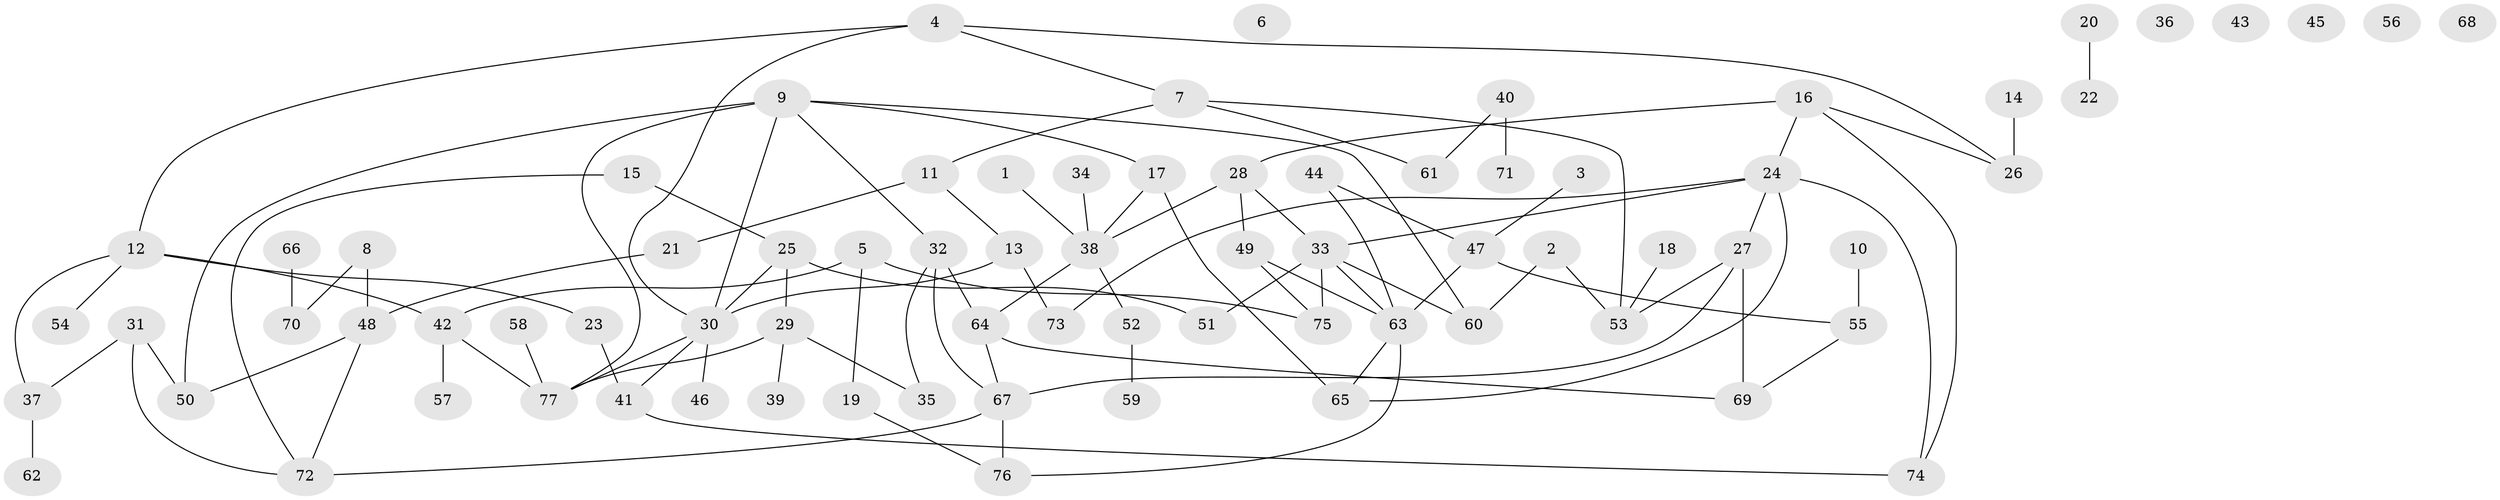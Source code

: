 // coarse degree distribution, {1: 0.3125, 4: 0.125, 10: 0.0625, 5: 0.0625, 0: 0.21875, 3: 0.09375, 7: 0.03125, 2: 0.0625, 6: 0.03125}
// Generated by graph-tools (version 1.1) at 2025/16/03/04/25 18:16:25]
// undirected, 77 vertices, 102 edges
graph export_dot {
graph [start="1"]
  node [color=gray90,style=filled];
  1;
  2;
  3;
  4;
  5;
  6;
  7;
  8;
  9;
  10;
  11;
  12;
  13;
  14;
  15;
  16;
  17;
  18;
  19;
  20;
  21;
  22;
  23;
  24;
  25;
  26;
  27;
  28;
  29;
  30;
  31;
  32;
  33;
  34;
  35;
  36;
  37;
  38;
  39;
  40;
  41;
  42;
  43;
  44;
  45;
  46;
  47;
  48;
  49;
  50;
  51;
  52;
  53;
  54;
  55;
  56;
  57;
  58;
  59;
  60;
  61;
  62;
  63;
  64;
  65;
  66;
  67;
  68;
  69;
  70;
  71;
  72;
  73;
  74;
  75;
  76;
  77;
  1 -- 38;
  2 -- 53;
  2 -- 60;
  3 -- 47;
  4 -- 7;
  4 -- 12;
  4 -- 26;
  4 -- 30;
  5 -- 19;
  5 -- 42;
  5 -- 75;
  7 -- 11;
  7 -- 53;
  7 -- 61;
  8 -- 48;
  8 -- 70;
  9 -- 17;
  9 -- 30;
  9 -- 32;
  9 -- 50;
  9 -- 60;
  9 -- 77;
  10 -- 55;
  11 -- 13;
  11 -- 21;
  12 -- 23;
  12 -- 37;
  12 -- 42;
  12 -- 54;
  13 -- 30;
  13 -- 73;
  14 -- 26;
  15 -- 25;
  15 -- 72;
  16 -- 24;
  16 -- 26;
  16 -- 28;
  16 -- 74;
  17 -- 38;
  17 -- 65;
  18 -- 53;
  19 -- 76;
  20 -- 22;
  21 -- 48;
  23 -- 41;
  24 -- 27;
  24 -- 33;
  24 -- 65;
  24 -- 73;
  24 -- 74;
  25 -- 29;
  25 -- 30;
  25 -- 51;
  27 -- 53;
  27 -- 67;
  27 -- 69;
  28 -- 33;
  28 -- 38;
  28 -- 49;
  29 -- 35;
  29 -- 39;
  29 -- 77;
  30 -- 41;
  30 -- 46;
  30 -- 77;
  31 -- 37;
  31 -- 50;
  31 -- 72;
  32 -- 35;
  32 -- 64;
  32 -- 67;
  33 -- 51;
  33 -- 60;
  33 -- 63;
  33 -- 75;
  34 -- 38;
  37 -- 62;
  38 -- 52;
  38 -- 64;
  40 -- 61;
  40 -- 71;
  41 -- 74;
  42 -- 57;
  42 -- 77;
  44 -- 47;
  44 -- 63;
  47 -- 55;
  47 -- 63;
  48 -- 50;
  48 -- 72;
  49 -- 63;
  49 -- 75;
  52 -- 59;
  55 -- 69;
  58 -- 77;
  63 -- 65;
  63 -- 76;
  64 -- 67;
  64 -- 69;
  66 -- 70;
  67 -- 72;
  67 -- 76;
}
